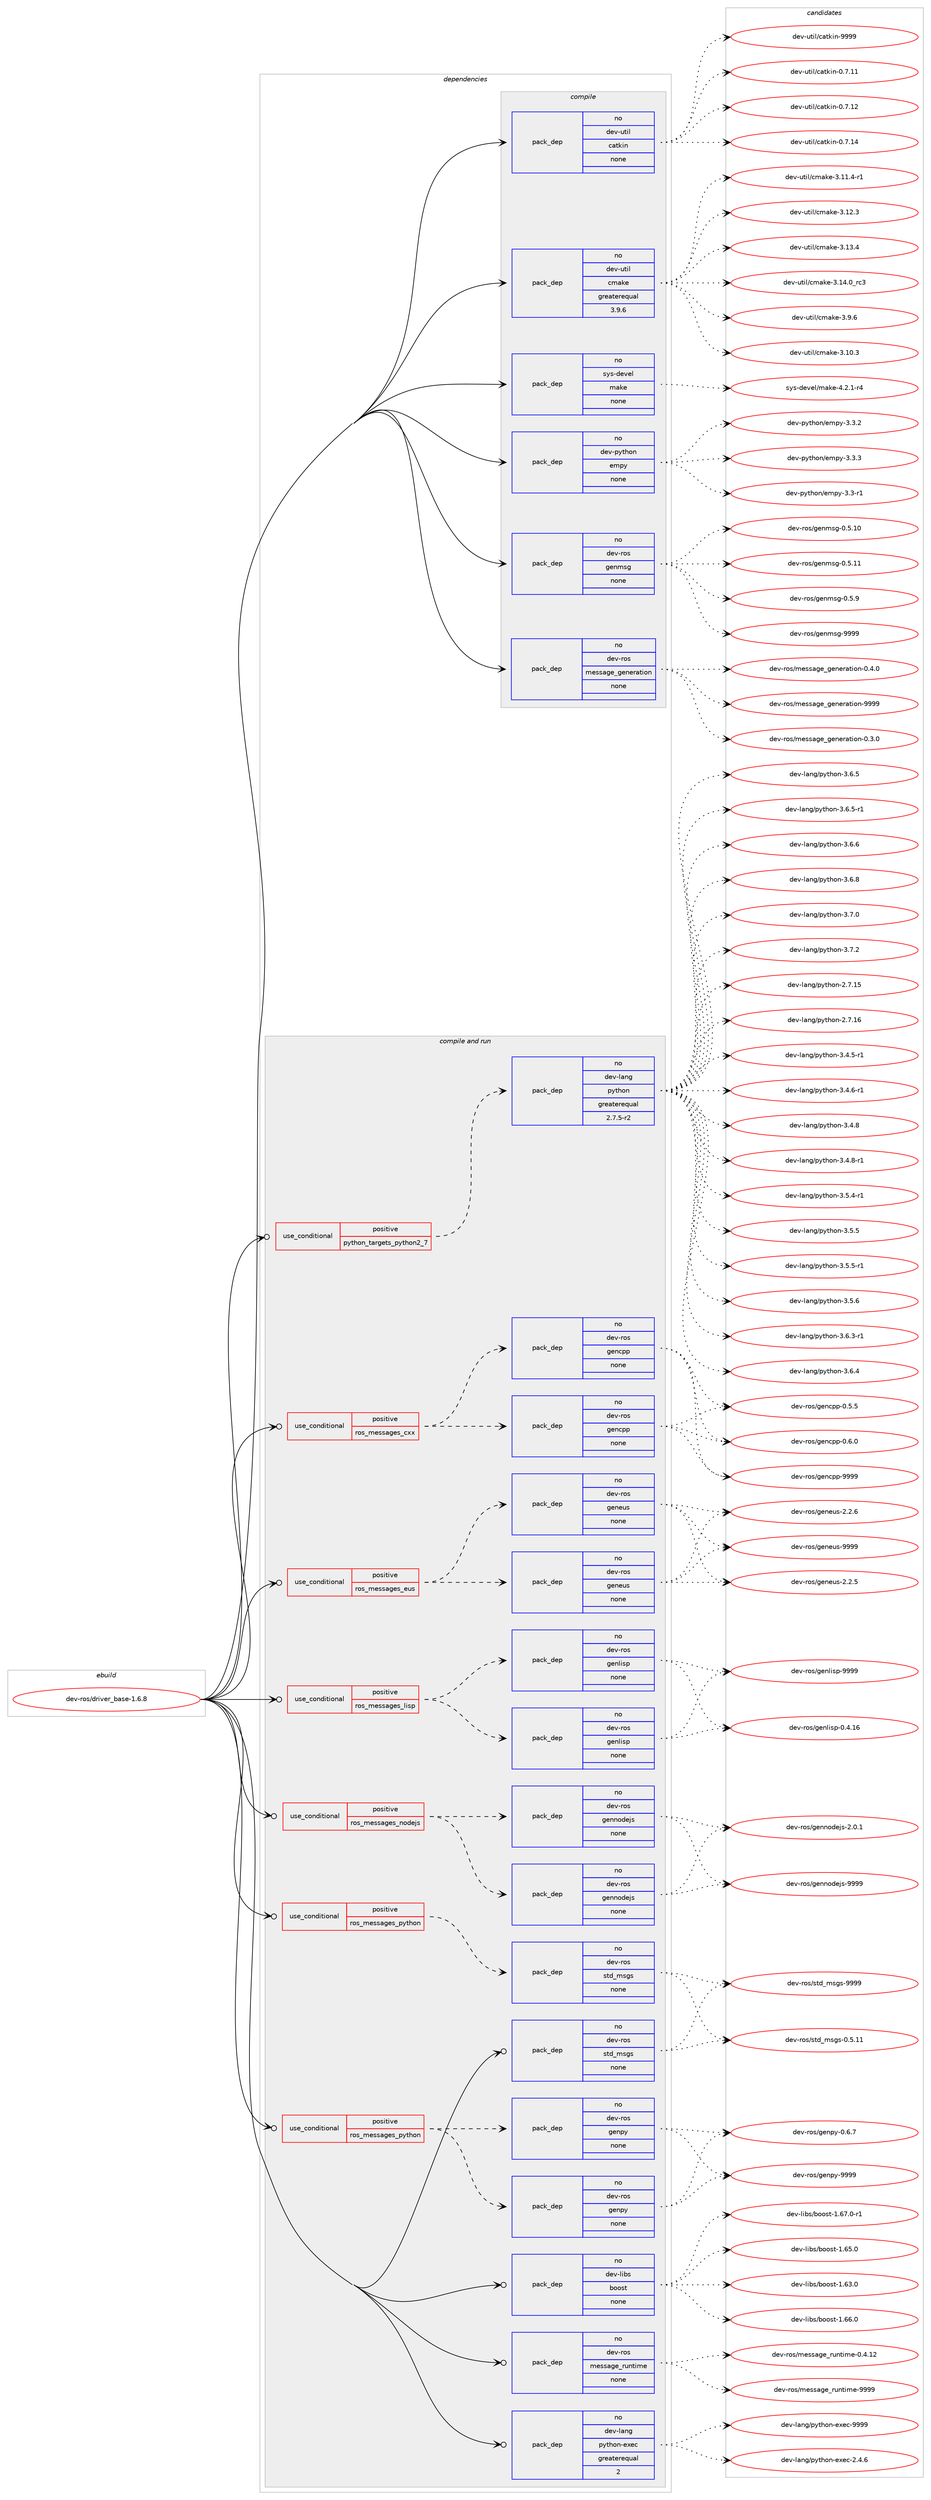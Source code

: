 digraph prolog {

# *************
# Graph options
# *************

newrank=true;
concentrate=true;
compound=true;
graph [rankdir=LR,fontname=Helvetica,fontsize=10,ranksep=1.5];#, ranksep=2.5, nodesep=0.2];
edge  [arrowhead=vee];
node  [fontname=Helvetica,fontsize=10];

# **********
# The ebuild
# **********

subgraph cluster_leftcol {
color=gray;
rank=same;
label=<<i>ebuild</i>>;
id [label="dev-ros/driver_base-1.6.8", color=red, width=4, href="../dev-ros/driver_base-1.6.8.svg"];
}

# ****************
# The dependencies
# ****************

subgraph cluster_midcol {
color=gray;
label=<<i>dependencies</i>>;
subgraph cluster_compile {
fillcolor="#eeeeee";
style=filled;
label=<<i>compile</i>>;
subgraph pack1043095 {
dependency1454790 [label=<<TABLE BORDER="0" CELLBORDER="1" CELLSPACING="0" CELLPADDING="4" WIDTH="220"><TR><TD ROWSPAN="6" CELLPADDING="30">pack_dep</TD></TR><TR><TD WIDTH="110">no</TD></TR><TR><TD>dev-python</TD></TR><TR><TD>empy</TD></TR><TR><TD>none</TD></TR><TR><TD></TD></TR></TABLE>>, shape=none, color=blue];
}
id:e -> dependency1454790:w [weight=20,style="solid",arrowhead="vee"];
subgraph pack1043096 {
dependency1454791 [label=<<TABLE BORDER="0" CELLBORDER="1" CELLSPACING="0" CELLPADDING="4" WIDTH="220"><TR><TD ROWSPAN="6" CELLPADDING="30">pack_dep</TD></TR><TR><TD WIDTH="110">no</TD></TR><TR><TD>dev-ros</TD></TR><TR><TD>genmsg</TD></TR><TR><TD>none</TD></TR><TR><TD></TD></TR></TABLE>>, shape=none, color=blue];
}
id:e -> dependency1454791:w [weight=20,style="solid",arrowhead="vee"];
subgraph pack1043097 {
dependency1454792 [label=<<TABLE BORDER="0" CELLBORDER="1" CELLSPACING="0" CELLPADDING="4" WIDTH="220"><TR><TD ROWSPAN="6" CELLPADDING="30">pack_dep</TD></TR><TR><TD WIDTH="110">no</TD></TR><TR><TD>dev-ros</TD></TR><TR><TD>message_generation</TD></TR><TR><TD>none</TD></TR><TR><TD></TD></TR></TABLE>>, shape=none, color=blue];
}
id:e -> dependency1454792:w [weight=20,style="solid",arrowhead="vee"];
subgraph pack1043098 {
dependency1454793 [label=<<TABLE BORDER="0" CELLBORDER="1" CELLSPACING="0" CELLPADDING="4" WIDTH="220"><TR><TD ROWSPAN="6" CELLPADDING="30">pack_dep</TD></TR><TR><TD WIDTH="110">no</TD></TR><TR><TD>dev-util</TD></TR><TR><TD>catkin</TD></TR><TR><TD>none</TD></TR><TR><TD></TD></TR></TABLE>>, shape=none, color=blue];
}
id:e -> dependency1454793:w [weight=20,style="solid",arrowhead="vee"];
subgraph pack1043099 {
dependency1454794 [label=<<TABLE BORDER="0" CELLBORDER="1" CELLSPACING="0" CELLPADDING="4" WIDTH="220"><TR><TD ROWSPAN="6" CELLPADDING="30">pack_dep</TD></TR><TR><TD WIDTH="110">no</TD></TR><TR><TD>dev-util</TD></TR><TR><TD>cmake</TD></TR><TR><TD>greaterequal</TD></TR><TR><TD>3.9.6</TD></TR></TABLE>>, shape=none, color=blue];
}
id:e -> dependency1454794:w [weight=20,style="solid",arrowhead="vee"];
subgraph pack1043100 {
dependency1454795 [label=<<TABLE BORDER="0" CELLBORDER="1" CELLSPACING="0" CELLPADDING="4" WIDTH="220"><TR><TD ROWSPAN="6" CELLPADDING="30">pack_dep</TD></TR><TR><TD WIDTH="110">no</TD></TR><TR><TD>sys-devel</TD></TR><TR><TD>make</TD></TR><TR><TD>none</TD></TR><TR><TD></TD></TR></TABLE>>, shape=none, color=blue];
}
id:e -> dependency1454795:w [weight=20,style="solid",arrowhead="vee"];
}
subgraph cluster_compileandrun {
fillcolor="#eeeeee";
style=filled;
label=<<i>compile and run</i>>;
subgraph cond388305 {
dependency1454796 [label=<<TABLE BORDER="0" CELLBORDER="1" CELLSPACING="0" CELLPADDING="4"><TR><TD ROWSPAN="3" CELLPADDING="10">use_conditional</TD></TR><TR><TD>positive</TD></TR><TR><TD>python_targets_python2_7</TD></TR></TABLE>>, shape=none, color=red];
subgraph pack1043101 {
dependency1454797 [label=<<TABLE BORDER="0" CELLBORDER="1" CELLSPACING="0" CELLPADDING="4" WIDTH="220"><TR><TD ROWSPAN="6" CELLPADDING="30">pack_dep</TD></TR><TR><TD WIDTH="110">no</TD></TR><TR><TD>dev-lang</TD></TR><TR><TD>python</TD></TR><TR><TD>greaterequal</TD></TR><TR><TD>2.7.5-r2</TD></TR></TABLE>>, shape=none, color=blue];
}
dependency1454796:e -> dependency1454797:w [weight=20,style="dashed",arrowhead="vee"];
}
id:e -> dependency1454796:w [weight=20,style="solid",arrowhead="odotvee"];
subgraph cond388306 {
dependency1454798 [label=<<TABLE BORDER="0" CELLBORDER="1" CELLSPACING="0" CELLPADDING="4"><TR><TD ROWSPAN="3" CELLPADDING="10">use_conditional</TD></TR><TR><TD>positive</TD></TR><TR><TD>ros_messages_cxx</TD></TR></TABLE>>, shape=none, color=red];
subgraph pack1043102 {
dependency1454799 [label=<<TABLE BORDER="0" CELLBORDER="1" CELLSPACING="0" CELLPADDING="4" WIDTH="220"><TR><TD ROWSPAN="6" CELLPADDING="30">pack_dep</TD></TR><TR><TD WIDTH="110">no</TD></TR><TR><TD>dev-ros</TD></TR><TR><TD>gencpp</TD></TR><TR><TD>none</TD></TR><TR><TD></TD></TR></TABLE>>, shape=none, color=blue];
}
dependency1454798:e -> dependency1454799:w [weight=20,style="dashed",arrowhead="vee"];
subgraph pack1043103 {
dependency1454800 [label=<<TABLE BORDER="0" CELLBORDER="1" CELLSPACING="0" CELLPADDING="4" WIDTH="220"><TR><TD ROWSPAN="6" CELLPADDING="30">pack_dep</TD></TR><TR><TD WIDTH="110">no</TD></TR><TR><TD>dev-ros</TD></TR><TR><TD>gencpp</TD></TR><TR><TD>none</TD></TR><TR><TD></TD></TR></TABLE>>, shape=none, color=blue];
}
dependency1454798:e -> dependency1454800:w [weight=20,style="dashed",arrowhead="vee"];
}
id:e -> dependency1454798:w [weight=20,style="solid",arrowhead="odotvee"];
subgraph cond388307 {
dependency1454801 [label=<<TABLE BORDER="0" CELLBORDER="1" CELLSPACING="0" CELLPADDING="4"><TR><TD ROWSPAN="3" CELLPADDING="10">use_conditional</TD></TR><TR><TD>positive</TD></TR><TR><TD>ros_messages_eus</TD></TR></TABLE>>, shape=none, color=red];
subgraph pack1043104 {
dependency1454802 [label=<<TABLE BORDER="0" CELLBORDER="1" CELLSPACING="0" CELLPADDING="4" WIDTH="220"><TR><TD ROWSPAN="6" CELLPADDING="30">pack_dep</TD></TR><TR><TD WIDTH="110">no</TD></TR><TR><TD>dev-ros</TD></TR><TR><TD>geneus</TD></TR><TR><TD>none</TD></TR><TR><TD></TD></TR></TABLE>>, shape=none, color=blue];
}
dependency1454801:e -> dependency1454802:w [weight=20,style="dashed",arrowhead="vee"];
subgraph pack1043105 {
dependency1454803 [label=<<TABLE BORDER="0" CELLBORDER="1" CELLSPACING="0" CELLPADDING="4" WIDTH="220"><TR><TD ROWSPAN="6" CELLPADDING="30">pack_dep</TD></TR><TR><TD WIDTH="110">no</TD></TR><TR><TD>dev-ros</TD></TR><TR><TD>geneus</TD></TR><TR><TD>none</TD></TR><TR><TD></TD></TR></TABLE>>, shape=none, color=blue];
}
dependency1454801:e -> dependency1454803:w [weight=20,style="dashed",arrowhead="vee"];
}
id:e -> dependency1454801:w [weight=20,style="solid",arrowhead="odotvee"];
subgraph cond388308 {
dependency1454804 [label=<<TABLE BORDER="0" CELLBORDER="1" CELLSPACING="0" CELLPADDING="4"><TR><TD ROWSPAN="3" CELLPADDING="10">use_conditional</TD></TR><TR><TD>positive</TD></TR><TR><TD>ros_messages_lisp</TD></TR></TABLE>>, shape=none, color=red];
subgraph pack1043106 {
dependency1454805 [label=<<TABLE BORDER="0" CELLBORDER="1" CELLSPACING="0" CELLPADDING="4" WIDTH="220"><TR><TD ROWSPAN="6" CELLPADDING="30">pack_dep</TD></TR><TR><TD WIDTH="110">no</TD></TR><TR><TD>dev-ros</TD></TR><TR><TD>genlisp</TD></TR><TR><TD>none</TD></TR><TR><TD></TD></TR></TABLE>>, shape=none, color=blue];
}
dependency1454804:e -> dependency1454805:w [weight=20,style="dashed",arrowhead="vee"];
subgraph pack1043107 {
dependency1454806 [label=<<TABLE BORDER="0" CELLBORDER="1" CELLSPACING="0" CELLPADDING="4" WIDTH="220"><TR><TD ROWSPAN="6" CELLPADDING="30">pack_dep</TD></TR><TR><TD WIDTH="110">no</TD></TR><TR><TD>dev-ros</TD></TR><TR><TD>genlisp</TD></TR><TR><TD>none</TD></TR><TR><TD></TD></TR></TABLE>>, shape=none, color=blue];
}
dependency1454804:e -> dependency1454806:w [weight=20,style="dashed",arrowhead="vee"];
}
id:e -> dependency1454804:w [weight=20,style="solid",arrowhead="odotvee"];
subgraph cond388309 {
dependency1454807 [label=<<TABLE BORDER="0" CELLBORDER="1" CELLSPACING="0" CELLPADDING="4"><TR><TD ROWSPAN="3" CELLPADDING="10">use_conditional</TD></TR><TR><TD>positive</TD></TR><TR><TD>ros_messages_nodejs</TD></TR></TABLE>>, shape=none, color=red];
subgraph pack1043108 {
dependency1454808 [label=<<TABLE BORDER="0" CELLBORDER="1" CELLSPACING="0" CELLPADDING="4" WIDTH="220"><TR><TD ROWSPAN="6" CELLPADDING="30">pack_dep</TD></TR><TR><TD WIDTH="110">no</TD></TR><TR><TD>dev-ros</TD></TR><TR><TD>gennodejs</TD></TR><TR><TD>none</TD></TR><TR><TD></TD></TR></TABLE>>, shape=none, color=blue];
}
dependency1454807:e -> dependency1454808:w [weight=20,style="dashed",arrowhead="vee"];
subgraph pack1043109 {
dependency1454809 [label=<<TABLE BORDER="0" CELLBORDER="1" CELLSPACING="0" CELLPADDING="4" WIDTH="220"><TR><TD ROWSPAN="6" CELLPADDING="30">pack_dep</TD></TR><TR><TD WIDTH="110">no</TD></TR><TR><TD>dev-ros</TD></TR><TR><TD>gennodejs</TD></TR><TR><TD>none</TD></TR><TR><TD></TD></TR></TABLE>>, shape=none, color=blue];
}
dependency1454807:e -> dependency1454809:w [weight=20,style="dashed",arrowhead="vee"];
}
id:e -> dependency1454807:w [weight=20,style="solid",arrowhead="odotvee"];
subgraph cond388310 {
dependency1454810 [label=<<TABLE BORDER="0" CELLBORDER="1" CELLSPACING="0" CELLPADDING="4"><TR><TD ROWSPAN="3" CELLPADDING="10">use_conditional</TD></TR><TR><TD>positive</TD></TR><TR><TD>ros_messages_python</TD></TR></TABLE>>, shape=none, color=red];
subgraph pack1043110 {
dependency1454811 [label=<<TABLE BORDER="0" CELLBORDER="1" CELLSPACING="0" CELLPADDING="4" WIDTH="220"><TR><TD ROWSPAN="6" CELLPADDING="30">pack_dep</TD></TR><TR><TD WIDTH="110">no</TD></TR><TR><TD>dev-ros</TD></TR><TR><TD>genpy</TD></TR><TR><TD>none</TD></TR><TR><TD></TD></TR></TABLE>>, shape=none, color=blue];
}
dependency1454810:e -> dependency1454811:w [weight=20,style="dashed",arrowhead="vee"];
subgraph pack1043111 {
dependency1454812 [label=<<TABLE BORDER="0" CELLBORDER="1" CELLSPACING="0" CELLPADDING="4" WIDTH="220"><TR><TD ROWSPAN="6" CELLPADDING="30">pack_dep</TD></TR><TR><TD WIDTH="110">no</TD></TR><TR><TD>dev-ros</TD></TR><TR><TD>genpy</TD></TR><TR><TD>none</TD></TR><TR><TD></TD></TR></TABLE>>, shape=none, color=blue];
}
dependency1454810:e -> dependency1454812:w [weight=20,style="dashed",arrowhead="vee"];
}
id:e -> dependency1454810:w [weight=20,style="solid",arrowhead="odotvee"];
subgraph cond388311 {
dependency1454813 [label=<<TABLE BORDER="0" CELLBORDER="1" CELLSPACING="0" CELLPADDING="4"><TR><TD ROWSPAN="3" CELLPADDING="10">use_conditional</TD></TR><TR><TD>positive</TD></TR><TR><TD>ros_messages_python</TD></TR></TABLE>>, shape=none, color=red];
subgraph pack1043112 {
dependency1454814 [label=<<TABLE BORDER="0" CELLBORDER="1" CELLSPACING="0" CELLPADDING="4" WIDTH="220"><TR><TD ROWSPAN="6" CELLPADDING="30">pack_dep</TD></TR><TR><TD WIDTH="110">no</TD></TR><TR><TD>dev-ros</TD></TR><TR><TD>std_msgs</TD></TR><TR><TD>none</TD></TR><TR><TD></TD></TR></TABLE>>, shape=none, color=blue];
}
dependency1454813:e -> dependency1454814:w [weight=20,style="dashed",arrowhead="vee"];
}
id:e -> dependency1454813:w [weight=20,style="solid",arrowhead="odotvee"];
subgraph pack1043113 {
dependency1454815 [label=<<TABLE BORDER="0" CELLBORDER="1" CELLSPACING="0" CELLPADDING="4" WIDTH="220"><TR><TD ROWSPAN="6" CELLPADDING="30">pack_dep</TD></TR><TR><TD WIDTH="110">no</TD></TR><TR><TD>dev-lang</TD></TR><TR><TD>python-exec</TD></TR><TR><TD>greaterequal</TD></TR><TR><TD>2</TD></TR></TABLE>>, shape=none, color=blue];
}
id:e -> dependency1454815:w [weight=20,style="solid",arrowhead="odotvee"];
subgraph pack1043114 {
dependency1454816 [label=<<TABLE BORDER="0" CELLBORDER="1" CELLSPACING="0" CELLPADDING="4" WIDTH="220"><TR><TD ROWSPAN="6" CELLPADDING="30">pack_dep</TD></TR><TR><TD WIDTH="110">no</TD></TR><TR><TD>dev-libs</TD></TR><TR><TD>boost</TD></TR><TR><TD>none</TD></TR><TR><TD></TD></TR></TABLE>>, shape=none, color=blue];
}
id:e -> dependency1454816:w [weight=20,style="solid",arrowhead="odotvee"];
subgraph pack1043115 {
dependency1454817 [label=<<TABLE BORDER="0" CELLBORDER="1" CELLSPACING="0" CELLPADDING="4" WIDTH="220"><TR><TD ROWSPAN="6" CELLPADDING="30">pack_dep</TD></TR><TR><TD WIDTH="110">no</TD></TR><TR><TD>dev-ros</TD></TR><TR><TD>message_runtime</TD></TR><TR><TD>none</TD></TR><TR><TD></TD></TR></TABLE>>, shape=none, color=blue];
}
id:e -> dependency1454817:w [weight=20,style="solid",arrowhead="odotvee"];
subgraph pack1043116 {
dependency1454818 [label=<<TABLE BORDER="0" CELLBORDER="1" CELLSPACING="0" CELLPADDING="4" WIDTH="220"><TR><TD ROWSPAN="6" CELLPADDING="30">pack_dep</TD></TR><TR><TD WIDTH="110">no</TD></TR><TR><TD>dev-ros</TD></TR><TR><TD>std_msgs</TD></TR><TR><TD>none</TD></TR><TR><TD></TD></TR></TABLE>>, shape=none, color=blue];
}
id:e -> dependency1454818:w [weight=20,style="solid",arrowhead="odotvee"];
}
subgraph cluster_run {
fillcolor="#eeeeee";
style=filled;
label=<<i>run</i>>;
}
}

# **************
# The candidates
# **************

subgraph cluster_choices {
rank=same;
color=gray;
label=<<i>candidates</i>>;

subgraph choice1043095 {
color=black;
nodesep=1;
choice1001011184511212111610411111047101109112121455146514511449 [label="dev-python/empy-3.3-r1", color=red, width=4,href="../dev-python/empy-3.3-r1.svg"];
choice1001011184511212111610411111047101109112121455146514650 [label="dev-python/empy-3.3.2", color=red, width=4,href="../dev-python/empy-3.3.2.svg"];
choice1001011184511212111610411111047101109112121455146514651 [label="dev-python/empy-3.3.3", color=red, width=4,href="../dev-python/empy-3.3.3.svg"];
dependency1454790:e -> choice1001011184511212111610411111047101109112121455146514511449:w [style=dotted,weight="100"];
dependency1454790:e -> choice1001011184511212111610411111047101109112121455146514650:w [style=dotted,weight="100"];
dependency1454790:e -> choice1001011184511212111610411111047101109112121455146514651:w [style=dotted,weight="100"];
}
subgraph choice1043096 {
color=black;
nodesep=1;
choice100101118451141111154710310111010911510345484653464948 [label="dev-ros/genmsg-0.5.10", color=red, width=4,href="../dev-ros/genmsg-0.5.10.svg"];
choice100101118451141111154710310111010911510345484653464949 [label="dev-ros/genmsg-0.5.11", color=red, width=4,href="../dev-ros/genmsg-0.5.11.svg"];
choice1001011184511411111547103101110109115103454846534657 [label="dev-ros/genmsg-0.5.9", color=red, width=4,href="../dev-ros/genmsg-0.5.9.svg"];
choice10010111845114111115471031011101091151034557575757 [label="dev-ros/genmsg-9999", color=red, width=4,href="../dev-ros/genmsg-9999.svg"];
dependency1454791:e -> choice100101118451141111154710310111010911510345484653464948:w [style=dotted,weight="100"];
dependency1454791:e -> choice100101118451141111154710310111010911510345484653464949:w [style=dotted,weight="100"];
dependency1454791:e -> choice1001011184511411111547103101110109115103454846534657:w [style=dotted,weight="100"];
dependency1454791:e -> choice10010111845114111115471031011101091151034557575757:w [style=dotted,weight="100"];
}
subgraph choice1043097 {
color=black;
nodesep=1;
choice1001011184511411111547109101115115971031019510310111010111497116105111110454846514648 [label="dev-ros/message_generation-0.3.0", color=red, width=4,href="../dev-ros/message_generation-0.3.0.svg"];
choice1001011184511411111547109101115115971031019510310111010111497116105111110454846524648 [label="dev-ros/message_generation-0.4.0", color=red, width=4,href="../dev-ros/message_generation-0.4.0.svg"];
choice10010111845114111115471091011151159710310195103101110101114971161051111104557575757 [label="dev-ros/message_generation-9999", color=red, width=4,href="../dev-ros/message_generation-9999.svg"];
dependency1454792:e -> choice1001011184511411111547109101115115971031019510310111010111497116105111110454846514648:w [style=dotted,weight="100"];
dependency1454792:e -> choice1001011184511411111547109101115115971031019510310111010111497116105111110454846524648:w [style=dotted,weight="100"];
dependency1454792:e -> choice10010111845114111115471091011151159710310195103101110101114971161051111104557575757:w [style=dotted,weight="100"];
}
subgraph choice1043098 {
color=black;
nodesep=1;
choice1001011184511711610510847999711610710511045484655464949 [label="dev-util/catkin-0.7.11", color=red, width=4,href="../dev-util/catkin-0.7.11.svg"];
choice1001011184511711610510847999711610710511045484655464950 [label="dev-util/catkin-0.7.12", color=red, width=4,href="../dev-util/catkin-0.7.12.svg"];
choice1001011184511711610510847999711610710511045484655464952 [label="dev-util/catkin-0.7.14", color=red, width=4,href="../dev-util/catkin-0.7.14.svg"];
choice100101118451171161051084799971161071051104557575757 [label="dev-util/catkin-9999", color=red, width=4,href="../dev-util/catkin-9999.svg"];
dependency1454793:e -> choice1001011184511711610510847999711610710511045484655464949:w [style=dotted,weight="100"];
dependency1454793:e -> choice1001011184511711610510847999711610710511045484655464950:w [style=dotted,weight="100"];
dependency1454793:e -> choice1001011184511711610510847999711610710511045484655464952:w [style=dotted,weight="100"];
dependency1454793:e -> choice100101118451171161051084799971161071051104557575757:w [style=dotted,weight="100"];
}
subgraph choice1043099 {
color=black;
nodesep=1;
choice1001011184511711610510847991099710710145514649484651 [label="dev-util/cmake-3.10.3", color=red, width=4,href="../dev-util/cmake-3.10.3.svg"];
choice10010111845117116105108479910997107101455146494946524511449 [label="dev-util/cmake-3.11.4-r1", color=red, width=4,href="../dev-util/cmake-3.11.4-r1.svg"];
choice1001011184511711610510847991099710710145514649504651 [label="dev-util/cmake-3.12.3", color=red, width=4,href="../dev-util/cmake-3.12.3.svg"];
choice1001011184511711610510847991099710710145514649514652 [label="dev-util/cmake-3.13.4", color=red, width=4,href="../dev-util/cmake-3.13.4.svg"];
choice1001011184511711610510847991099710710145514649524648951149951 [label="dev-util/cmake-3.14.0_rc3", color=red, width=4,href="../dev-util/cmake-3.14.0_rc3.svg"];
choice10010111845117116105108479910997107101455146574654 [label="dev-util/cmake-3.9.6", color=red, width=4,href="../dev-util/cmake-3.9.6.svg"];
dependency1454794:e -> choice1001011184511711610510847991099710710145514649484651:w [style=dotted,weight="100"];
dependency1454794:e -> choice10010111845117116105108479910997107101455146494946524511449:w [style=dotted,weight="100"];
dependency1454794:e -> choice1001011184511711610510847991099710710145514649504651:w [style=dotted,weight="100"];
dependency1454794:e -> choice1001011184511711610510847991099710710145514649514652:w [style=dotted,weight="100"];
dependency1454794:e -> choice1001011184511711610510847991099710710145514649524648951149951:w [style=dotted,weight="100"];
dependency1454794:e -> choice10010111845117116105108479910997107101455146574654:w [style=dotted,weight="100"];
}
subgraph choice1043100 {
color=black;
nodesep=1;
choice1151211154510010111810110847109971071014552465046494511452 [label="sys-devel/make-4.2.1-r4", color=red, width=4,href="../sys-devel/make-4.2.1-r4.svg"];
dependency1454795:e -> choice1151211154510010111810110847109971071014552465046494511452:w [style=dotted,weight="100"];
}
subgraph choice1043101 {
color=black;
nodesep=1;
choice10010111845108971101034711212111610411111045504655464953 [label="dev-lang/python-2.7.15", color=red, width=4,href="../dev-lang/python-2.7.15.svg"];
choice10010111845108971101034711212111610411111045504655464954 [label="dev-lang/python-2.7.16", color=red, width=4,href="../dev-lang/python-2.7.16.svg"];
choice1001011184510897110103471121211161041111104551465246534511449 [label="dev-lang/python-3.4.5-r1", color=red, width=4,href="../dev-lang/python-3.4.5-r1.svg"];
choice1001011184510897110103471121211161041111104551465246544511449 [label="dev-lang/python-3.4.6-r1", color=red, width=4,href="../dev-lang/python-3.4.6-r1.svg"];
choice100101118451089711010347112121116104111110455146524656 [label="dev-lang/python-3.4.8", color=red, width=4,href="../dev-lang/python-3.4.8.svg"];
choice1001011184510897110103471121211161041111104551465246564511449 [label="dev-lang/python-3.4.8-r1", color=red, width=4,href="../dev-lang/python-3.4.8-r1.svg"];
choice1001011184510897110103471121211161041111104551465346524511449 [label="dev-lang/python-3.5.4-r1", color=red, width=4,href="../dev-lang/python-3.5.4-r1.svg"];
choice100101118451089711010347112121116104111110455146534653 [label="dev-lang/python-3.5.5", color=red, width=4,href="../dev-lang/python-3.5.5.svg"];
choice1001011184510897110103471121211161041111104551465346534511449 [label="dev-lang/python-3.5.5-r1", color=red, width=4,href="../dev-lang/python-3.5.5-r1.svg"];
choice100101118451089711010347112121116104111110455146534654 [label="dev-lang/python-3.5.6", color=red, width=4,href="../dev-lang/python-3.5.6.svg"];
choice1001011184510897110103471121211161041111104551465446514511449 [label="dev-lang/python-3.6.3-r1", color=red, width=4,href="../dev-lang/python-3.6.3-r1.svg"];
choice100101118451089711010347112121116104111110455146544652 [label="dev-lang/python-3.6.4", color=red, width=4,href="../dev-lang/python-3.6.4.svg"];
choice100101118451089711010347112121116104111110455146544653 [label="dev-lang/python-3.6.5", color=red, width=4,href="../dev-lang/python-3.6.5.svg"];
choice1001011184510897110103471121211161041111104551465446534511449 [label="dev-lang/python-3.6.5-r1", color=red, width=4,href="../dev-lang/python-3.6.5-r1.svg"];
choice100101118451089711010347112121116104111110455146544654 [label="dev-lang/python-3.6.6", color=red, width=4,href="../dev-lang/python-3.6.6.svg"];
choice100101118451089711010347112121116104111110455146544656 [label="dev-lang/python-3.6.8", color=red, width=4,href="../dev-lang/python-3.6.8.svg"];
choice100101118451089711010347112121116104111110455146554648 [label="dev-lang/python-3.7.0", color=red, width=4,href="../dev-lang/python-3.7.0.svg"];
choice100101118451089711010347112121116104111110455146554650 [label="dev-lang/python-3.7.2", color=red, width=4,href="../dev-lang/python-3.7.2.svg"];
dependency1454797:e -> choice10010111845108971101034711212111610411111045504655464953:w [style=dotted,weight="100"];
dependency1454797:e -> choice10010111845108971101034711212111610411111045504655464954:w [style=dotted,weight="100"];
dependency1454797:e -> choice1001011184510897110103471121211161041111104551465246534511449:w [style=dotted,weight="100"];
dependency1454797:e -> choice1001011184510897110103471121211161041111104551465246544511449:w [style=dotted,weight="100"];
dependency1454797:e -> choice100101118451089711010347112121116104111110455146524656:w [style=dotted,weight="100"];
dependency1454797:e -> choice1001011184510897110103471121211161041111104551465246564511449:w [style=dotted,weight="100"];
dependency1454797:e -> choice1001011184510897110103471121211161041111104551465346524511449:w [style=dotted,weight="100"];
dependency1454797:e -> choice100101118451089711010347112121116104111110455146534653:w [style=dotted,weight="100"];
dependency1454797:e -> choice1001011184510897110103471121211161041111104551465346534511449:w [style=dotted,weight="100"];
dependency1454797:e -> choice100101118451089711010347112121116104111110455146534654:w [style=dotted,weight="100"];
dependency1454797:e -> choice1001011184510897110103471121211161041111104551465446514511449:w [style=dotted,weight="100"];
dependency1454797:e -> choice100101118451089711010347112121116104111110455146544652:w [style=dotted,weight="100"];
dependency1454797:e -> choice100101118451089711010347112121116104111110455146544653:w [style=dotted,weight="100"];
dependency1454797:e -> choice1001011184510897110103471121211161041111104551465446534511449:w [style=dotted,weight="100"];
dependency1454797:e -> choice100101118451089711010347112121116104111110455146544654:w [style=dotted,weight="100"];
dependency1454797:e -> choice100101118451089711010347112121116104111110455146544656:w [style=dotted,weight="100"];
dependency1454797:e -> choice100101118451089711010347112121116104111110455146554648:w [style=dotted,weight="100"];
dependency1454797:e -> choice100101118451089711010347112121116104111110455146554650:w [style=dotted,weight="100"];
}
subgraph choice1043102 {
color=black;
nodesep=1;
choice100101118451141111154710310111099112112454846534653 [label="dev-ros/gencpp-0.5.5", color=red, width=4,href="../dev-ros/gencpp-0.5.5.svg"];
choice100101118451141111154710310111099112112454846544648 [label="dev-ros/gencpp-0.6.0", color=red, width=4,href="../dev-ros/gencpp-0.6.0.svg"];
choice1001011184511411111547103101110991121124557575757 [label="dev-ros/gencpp-9999", color=red, width=4,href="../dev-ros/gencpp-9999.svg"];
dependency1454799:e -> choice100101118451141111154710310111099112112454846534653:w [style=dotted,weight="100"];
dependency1454799:e -> choice100101118451141111154710310111099112112454846544648:w [style=dotted,weight="100"];
dependency1454799:e -> choice1001011184511411111547103101110991121124557575757:w [style=dotted,weight="100"];
}
subgraph choice1043103 {
color=black;
nodesep=1;
choice100101118451141111154710310111099112112454846534653 [label="dev-ros/gencpp-0.5.5", color=red, width=4,href="../dev-ros/gencpp-0.5.5.svg"];
choice100101118451141111154710310111099112112454846544648 [label="dev-ros/gencpp-0.6.0", color=red, width=4,href="../dev-ros/gencpp-0.6.0.svg"];
choice1001011184511411111547103101110991121124557575757 [label="dev-ros/gencpp-9999", color=red, width=4,href="../dev-ros/gencpp-9999.svg"];
dependency1454800:e -> choice100101118451141111154710310111099112112454846534653:w [style=dotted,weight="100"];
dependency1454800:e -> choice100101118451141111154710310111099112112454846544648:w [style=dotted,weight="100"];
dependency1454800:e -> choice1001011184511411111547103101110991121124557575757:w [style=dotted,weight="100"];
}
subgraph choice1043104 {
color=black;
nodesep=1;
choice1001011184511411111547103101110101117115455046504653 [label="dev-ros/geneus-2.2.5", color=red, width=4,href="../dev-ros/geneus-2.2.5.svg"];
choice1001011184511411111547103101110101117115455046504654 [label="dev-ros/geneus-2.2.6", color=red, width=4,href="../dev-ros/geneus-2.2.6.svg"];
choice10010111845114111115471031011101011171154557575757 [label="dev-ros/geneus-9999", color=red, width=4,href="../dev-ros/geneus-9999.svg"];
dependency1454802:e -> choice1001011184511411111547103101110101117115455046504653:w [style=dotted,weight="100"];
dependency1454802:e -> choice1001011184511411111547103101110101117115455046504654:w [style=dotted,weight="100"];
dependency1454802:e -> choice10010111845114111115471031011101011171154557575757:w [style=dotted,weight="100"];
}
subgraph choice1043105 {
color=black;
nodesep=1;
choice1001011184511411111547103101110101117115455046504653 [label="dev-ros/geneus-2.2.5", color=red, width=4,href="../dev-ros/geneus-2.2.5.svg"];
choice1001011184511411111547103101110101117115455046504654 [label="dev-ros/geneus-2.2.6", color=red, width=4,href="../dev-ros/geneus-2.2.6.svg"];
choice10010111845114111115471031011101011171154557575757 [label="dev-ros/geneus-9999", color=red, width=4,href="../dev-ros/geneus-9999.svg"];
dependency1454803:e -> choice1001011184511411111547103101110101117115455046504653:w [style=dotted,weight="100"];
dependency1454803:e -> choice1001011184511411111547103101110101117115455046504654:w [style=dotted,weight="100"];
dependency1454803:e -> choice10010111845114111115471031011101011171154557575757:w [style=dotted,weight="100"];
}
subgraph choice1043106 {
color=black;
nodesep=1;
choice100101118451141111154710310111010810511511245484652464954 [label="dev-ros/genlisp-0.4.16", color=red, width=4,href="../dev-ros/genlisp-0.4.16.svg"];
choice10010111845114111115471031011101081051151124557575757 [label="dev-ros/genlisp-9999", color=red, width=4,href="../dev-ros/genlisp-9999.svg"];
dependency1454805:e -> choice100101118451141111154710310111010810511511245484652464954:w [style=dotted,weight="100"];
dependency1454805:e -> choice10010111845114111115471031011101081051151124557575757:w [style=dotted,weight="100"];
}
subgraph choice1043107 {
color=black;
nodesep=1;
choice100101118451141111154710310111010810511511245484652464954 [label="dev-ros/genlisp-0.4.16", color=red, width=4,href="../dev-ros/genlisp-0.4.16.svg"];
choice10010111845114111115471031011101081051151124557575757 [label="dev-ros/genlisp-9999", color=red, width=4,href="../dev-ros/genlisp-9999.svg"];
dependency1454806:e -> choice100101118451141111154710310111010810511511245484652464954:w [style=dotted,weight="100"];
dependency1454806:e -> choice10010111845114111115471031011101081051151124557575757:w [style=dotted,weight="100"];
}
subgraph choice1043108 {
color=black;
nodesep=1;
choice1001011184511411111547103101110110111100101106115455046484649 [label="dev-ros/gennodejs-2.0.1", color=red, width=4,href="../dev-ros/gennodejs-2.0.1.svg"];
choice10010111845114111115471031011101101111001011061154557575757 [label="dev-ros/gennodejs-9999", color=red, width=4,href="../dev-ros/gennodejs-9999.svg"];
dependency1454808:e -> choice1001011184511411111547103101110110111100101106115455046484649:w [style=dotted,weight="100"];
dependency1454808:e -> choice10010111845114111115471031011101101111001011061154557575757:w [style=dotted,weight="100"];
}
subgraph choice1043109 {
color=black;
nodesep=1;
choice1001011184511411111547103101110110111100101106115455046484649 [label="dev-ros/gennodejs-2.0.1", color=red, width=4,href="../dev-ros/gennodejs-2.0.1.svg"];
choice10010111845114111115471031011101101111001011061154557575757 [label="dev-ros/gennodejs-9999", color=red, width=4,href="../dev-ros/gennodejs-9999.svg"];
dependency1454809:e -> choice1001011184511411111547103101110110111100101106115455046484649:w [style=dotted,weight="100"];
dependency1454809:e -> choice10010111845114111115471031011101101111001011061154557575757:w [style=dotted,weight="100"];
}
subgraph choice1043110 {
color=black;
nodesep=1;
choice1001011184511411111547103101110112121454846544655 [label="dev-ros/genpy-0.6.7", color=red, width=4,href="../dev-ros/genpy-0.6.7.svg"];
choice10010111845114111115471031011101121214557575757 [label="dev-ros/genpy-9999", color=red, width=4,href="../dev-ros/genpy-9999.svg"];
dependency1454811:e -> choice1001011184511411111547103101110112121454846544655:w [style=dotted,weight="100"];
dependency1454811:e -> choice10010111845114111115471031011101121214557575757:w [style=dotted,weight="100"];
}
subgraph choice1043111 {
color=black;
nodesep=1;
choice1001011184511411111547103101110112121454846544655 [label="dev-ros/genpy-0.6.7", color=red, width=4,href="../dev-ros/genpy-0.6.7.svg"];
choice10010111845114111115471031011101121214557575757 [label="dev-ros/genpy-9999", color=red, width=4,href="../dev-ros/genpy-9999.svg"];
dependency1454812:e -> choice1001011184511411111547103101110112121454846544655:w [style=dotted,weight="100"];
dependency1454812:e -> choice10010111845114111115471031011101121214557575757:w [style=dotted,weight="100"];
}
subgraph choice1043112 {
color=black;
nodesep=1;
choice10010111845114111115471151161009510911510311545484653464949 [label="dev-ros/std_msgs-0.5.11", color=red, width=4,href="../dev-ros/std_msgs-0.5.11.svg"];
choice1001011184511411111547115116100951091151031154557575757 [label="dev-ros/std_msgs-9999", color=red, width=4,href="../dev-ros/std_msgs-9999.svg"];
dependency1454814:e -> choice10010111845114111115471151161009510911510311545484653464949:w [style=dotted,weight="100"];
dependency1454814:e -> choice1001011184511411111547115116100951091151031154557575757:w [style=dotted,weight="100"];
}
subgraph choice1043113 {
color=black;
nodesep=1;
choice1001011184510897110103471121211161041111104510112010199455046524654 [label="dev-lang/python-exec-2.4.6", color=red, width=4,href="../dev-lang/python-exec-2.4.6.svg"];
choice10010111845108971101034711212111610411111045101120101994557575757 [label="dev-lang/python-exec-9999", color=red, width=4,href="../dev-lang/python-exec-9999.svg"];
dependency1454815:e -> choice1001011184510897110103471121211161041111104510112010199455046524654:w [style=dotted,weight="100"];
dependency1454815:e -> choice10010111845108971101034711212111610411111045101120101994557575757:w [style=dotted,weight="100"];
}
subgraph choice1043114 {
color=black;
nodesep=1;
choice1001011184510810598115479811111111511645494654514648 [label="dev-libs/boost-1.63.0", color=red, width=4,href="../dev-libs/boost-1.63.0.svg"];
choice1001011184510810598115479811111111511645494654534648 [label="dev-libs/boost-1.65.0", color=red, width=4,href="../dev-libs/boost-1.65.0.svg"];
choice1001011184510810598115479811111111511645494654544648 [label="dev-libs/boost-1.66.0", color=red, width=4,href="../dev-libs/boost-1.66.0.svg"];
choice10010111845108105981154798111111115116454946545546484511449 [label="dev-libs/boost-1.67.0-r1", color=red, width=4,href="../dev-libs/boost-1.67.0-r1.svg"];
dependency1454816:e -> choice1001011184510810598115479811111111511645494654514648:w [style=dotted,weight="100"];
dependency1454816:e -> choice1001011184510810598115479811111111511645494654534648:w [style=dotted,weight="100"];
dependency1454816:e -> choice1001011184510810598115479811111111511645494654544648:w [style=dotted,weight="100"];
dependency1454816:e -> choice10010111845108105981154798111111115116454946545546484511449:w [style=dotted,weight="100"];
}
subgraph choice1043115 {
color=black;
nodesep=1;
choice1001011184511411111547109101115115971031019511411711011610510910145484652464950 [label="dev-ros/message_runtime-0.4.12", color=red, width=4,href="../dev-ros/message_runtime-0.4.12.svg"];
choice100101118451141111154710910111511597103101951141171101161051091014557575757 [label="dev-ros/message_runtime-9999", color=red, width=4,href="../dev-ros/message_runtime-9999.svg"];
dependency1454817:e -> choice1001011184511411111547109101115115971031019511411711011610510910145484652464950:w [style=dotted,weight="100"];
dependency1454817:e -> choice100101118451141111154710910111511597103101951141171101161051091014557575757:w [style=dotted,weight="100"];
}
subgraph choice1043116 {
color=black;
nodesep=1;
choice10010111845114111115471151161009510911510311545484653464949 [label="dev-ros/std_msgs-0.5.11", color=red, width=4,href="../dev-ros/std_msgs-0.5.11.svg"];
choice1001011184511411111547115116100951091151031154557575757 [label="dev-ros/std_msgs-9999", color=red, width=4,href="../dev-ros/std_msgs-9999.svg"];
dependency1454818:e -> choice10010111845114111115471151161009510911510311545484653464949:w [style=dotted,weight="100"];
dependency1454818:e -> choice1001011184511411111547115116100951091151031154557575757:w [style=dotted,weight="100"];
}
}

}
